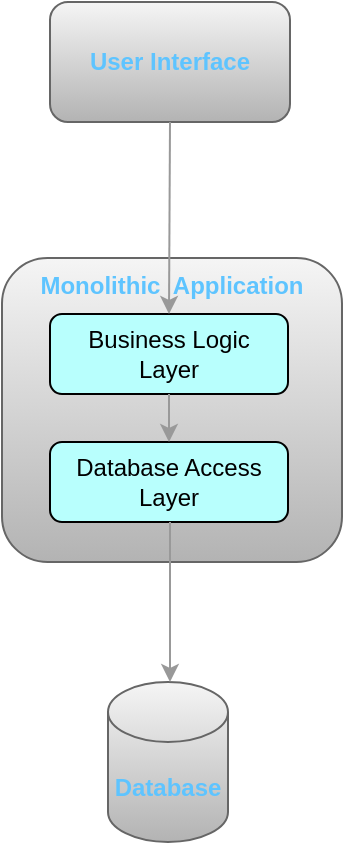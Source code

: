<mxfile version="13.6.10" type="github">
  <diagram id="XanA_jXf1qG5eyWNf0YS" name="Page-1">
    <mxGraphModel dx="786" dy="457" grid="1" gridSize="10" guides="1" tooltips="1" connect="1" arrows="1" fold="1" page="1" pageScale="1" pageWidth="850" pageHeight="1100" math="0" shadow="0">
      <root>
        <mxCell id="0" />
        <mxCell id="1" parent="0" />
        <mxCell id="u9_j6c9Yn9vqXrKl0vxX-1" value="Monolithic&amp;nbsp; Application" style="rounded=1;whiteSpace=wrap;html=1;strokeColor=#666666;labelPosition=center;verticalLabelPosition=middle;align=center;verticalAlign=top;fillColor=#f5f5f5;gradientColor=#b3b3b3;fontColor=#5EC4FF;fontStyle=1" vertex="1" parent="1">
          <mxGeometry x="352" y="178" width="170" height="152" as="geometry" />
        </mxCell>
        <mxCell id="u9_j6c9Yn9vqXrKl0vxX-2" value="User Interface" style="rounded=1;whiteSpace=wrap;html=1;strokeColor=#666666;fillColor=#f5f5f5;gradientColor=#b3b3b3;fontStyle=1;fontColor=#5EC4FF;" vertex="1" parent="1">
          <mxGeometry x="376" y="50" width="120" height="60" as="geometry" />
        </mxCell>
        <mxCell id="u9_j6c9Yn9vqXrKl0vxX-3" value="Database" style="shape=cylinder3;whiteSpace=wrap;html=1;boundedLbl=1;backgroundOutline=1;size=15;strokeColor=#666666;fillColor=#f5f5f5;gradientColor=#b3b3b3;fontColor=#5EC4FF;fontStyle=1" vertex="1" parent="1">
          <mxGeometry x="405" y="390" width="60" height="80" as="geometry" />
        </mxCell>
        <mxCell id="u9_j6c9Yn9vqXrKl0vxX-6" value="&lt;div&gt;Business Logic&lt;/div&gt;&lt;div&gt;Layer&lt;br&gt;&lt;/div&gt;" style="rounded=1;whiteSpace=wrap;html=1;fillColor=#B8FFFD;" vertex="1" parent="1">
          <mxGeometry x="376" y="206" width="119" height="40" as="geometry" />
        </mxCell>
        <mxCell id="u9_j6c9Yn9vqXrKl0vxX-7" value="Database Access Layer" style="rounded=1;whiteSpace=wrap;html=1;fillColor=#B8FFFD;" vertex="1" parent="1">
          <mxGeometry x="376" y="270" width="119" height="40" as="geometry" />
        </mxCell>
        <mxCell id="u9_j6c9Yn9vqXrKl0vxX-8" value="" style="endArrow=classic;html=1;entryX=0.5;entryY=0;entryDx=0;entryDy=0;exitX=0.5;exitY=1;exitDx=0;exitDy=0;strokeColor=#999999;" edge="1" parent="1" source="u9_j6c9Yn9vqXrKl0vxX-2" target="u9_j6c9Yn9vqXrKl0vxX-6">
          <mxGeometry width="50" height="50" relative="1" as="geometry">
            <mxPoint x="340" y="270" as="sourcePoint" />
            <mxPoint x="390" y="220" as="targetPoint" />
          </mxGeometry>
        </mxCell>
        <mxCell id="u9_j6c9Yn9vqXrKl0vxX-9" value="" style="endArrow=classic;html=1;entryX=0.5;entryY=0;entryDx=0;entryDy=0;exitX=0.5;exitY=1;exitDx=0;exitDy=0;strokeColor=#999999;" edge="1" parent="1" source="u9_j6c9Yn9vqXrKl0vxX-6" target="u9_j6c9Yn9vqXrKl0vxX-7">
          <mxGeometry width="50" height="50" relative="1" as="geometry">
            <mxPoint x="446" y="120" as="sourcePoint" />
            <mxPoint x="445.5" y="216" as="targetPoint" />
          </mxGeometry>
        </mxCell>
        <mxCell id="u9_j6c9Yn9vqXrKl0vxX-10" value="" style="endArrow=classic;html=1;exitX=0.5;exitY=1;exitDx=0;exitDy=0;strokeColor=#999999;" edge="1" parent="1">
          <mxGeometry width="50" height="50" relative="1" as="geometry">
            <mxPoint x="436" y="310" as="sourcePoint" />
            <mxPoint x="436" y="390" as="targetPoint" />
          </mxGeometry>
        </mxCell>
      </root>
    </mxGraphModel>
  </diagram>
</mxfile>
